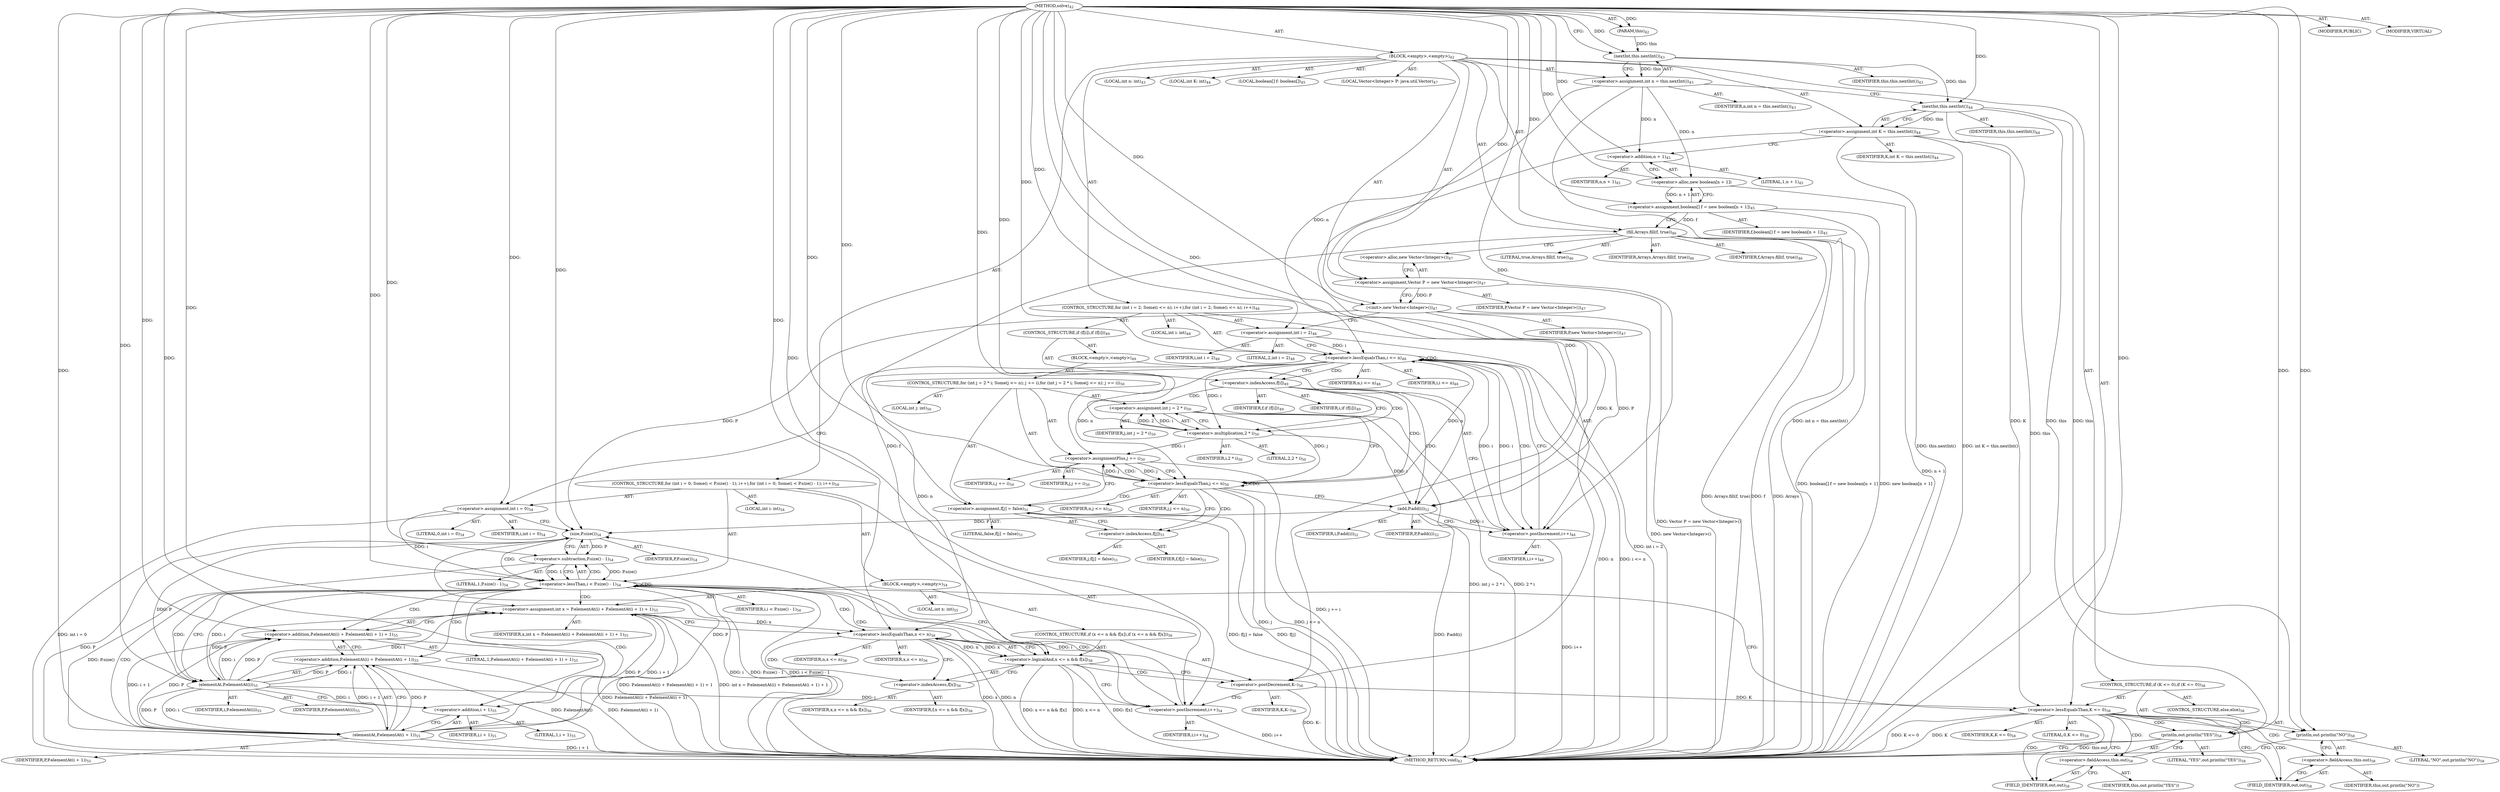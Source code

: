 digraph "solve" {  
"168" [label = <(METHOD,solve)<SUB>42</SUB>> ]
"6" [label = <(PARAM,this)<SUB>42</SUB>> ]
"169" [label = <(BLOCK,&lt;empty&gt;,&lt;empty&gt;)<SUB>42</SUB>> ]
"170" [label = <(LOCAL,int n: int)<SUB>43</SUB>> ]
"171" [label = <(&lt;operator&gt;.assignment,int n = this.nextInt())<SUB>43</SUB>> ]
"172" [label = <(IDENTIFIER,n,int n = this.nextInt())<SUB>43</SUB>> ]
"173" [label = <(nextInt,this.nextInt())<SUB>43</SUB>> ]
"5" [label = <(IDENTIFIER,this,this.nextInt())<SUB>43</SUB>> ]
"174" [label = <(LOCAL,int K: int)<SUB>44</SUB>> ]
"175" [label = <(&lt;operator&gt;.assignment,int K = this.nextInt())<SUB>44</SUB>> ]
"176" [label = <(IDENTIFIER,K,int K = this.nextInt())<SUB>44</SUB>> ]
"177" [label = <(nextInt,this.nextInt())<SUB>44</SUB>> ]
"7" [label = <(IDENTIFIER,this,this.nextInt())<SUB>44</SUB>> ]
"178" [label = <(LOCAL,boolean[] f: boolean[])<SUB>45</SUB>> ]
"179" [label = <(&lt;operator&gt;.assignment,boolean[] f = new boolean[n + 1])<SUB>45</SUB>> ]
"180" [label = <(IDENTIFIER,f,boolean[] f = new boolean[n + 1])<SUB>45</SUB>> ]
"181" [label = <(&lt;operator&gt;.alloc,new boolean[n + 1])> ]
"182" [label = <(&lt;operator&gt;.addition,n + 1)<SUB>45</SUB>> ]
"183" [label = <(IDENTIFIER,n,n + 1)<SUB>45</SUB>> ]
"184" [label = <(LITERAL,1,n + 1)<SUB>45</SUB>> ]
"185" [label = <(fill,Arrays.fill(f, true))<SUB>46</SUB>> ]
"186" [label = <(IDENTIFIER,Arrays,Arrays.fill(f, true))<SUB>46</SUB>> ]
"187" [label = <(IDENTIFIER,f,Arrays.fill(f, true))<SUB>46</SUB>> ]
"188" [label = <(LITERAL,true,Arrays.fill(f, true))<SUB>46</SUB>> ]
"9" [label = <(LOCAL,Vector&lt;Integer&gt; P: java.util.Vector)<SUB>47</SUB>> ]
"189" [label = <(&lt;operator&gt;.assignment,Vector P = new Vector&lt;Integer&gt;())<SUB>47</SUB>> ]
"190" [label = <(IDENTIFIER,P,Vector P = new Vector&lt;Integer&gt;())<SUB>47</SUB>> ]
"191" [label = <(&lt;operator&gt;.alloc,new Vector&lt;Integer&gt;())<SUB>47</SUB>> ]
"192" [label = <(&lt;init&gt;,new Vector&lt;Integer&gt;())<SUB>47</SUB>> ]
"8" [label = <(IDENTIFIER,P,new Vector&lt;Integer&gt;())<SUB>47</SUB>> ]
"193" [label = <(CONTROL_STRUCTURE,for (int i = 2; Some(i &lt;= n); i++),for (int i = 2; Some(i &lt;= n); i++))<SUB>48</SUB>> ]
"194" [label = <(LOCAL,int i: int)<SUB>48</SUB>> ]
"195" [label = <(&lt;operator&gt;.assignment,int i = 2)<SUB>48</SUB>> ]
"196" [label = <(IDENTIFIER,i,int i = 2)<SUB>48</SUB>> ]
"197" [label = <(LITERAL,2,int i = 2)<SUB>48</SUB>> ]
"198" [label = <(&lt;operator&gt;.lessEqualsThan,i &lt;= n)<SUB>48</SUB>> ]
"199" [label = <(IDENTIFIER,i,i &lt;= n)<SUB>48</SUB>> ]
"200" [label = <(IDENTIFIER,n,i &lt;= n)<SUB>48</SUB>> ]
"201" [label = <(&lt;operator&gt;.postIncrement,i++)<SUB>48</SUB>> ]
"202" [label = <(IDENTIFIER,i,i++)<SUB>48</SUB>> ]
"203" [label = <(CONTROL_STRUCTURE,if (f[i]),if (f[i]))<SUB>49</SUB>> ]
"204" [label = <(&lt;operator&gt;.indexAccess,f[i])<SUB>49</SUB>> ]
"205" [label = <(IDENTIFIER,f,if (f[i]))<SUB>49</SUB>> ]
"206" [label = <(IDENTIFIER,i,if (f[i]))<SUB>49</SUB>> ]
"207" [label = <(BLOCK,&lt;empty&gt;,&lt;empty&gt;)<SUB>49</SUB>> ]
"208" [label = <(CONTROL_STRUCTURE,for (int j = 2 * i; Some(j &lt;= n); j += i),for (int j = 2 * i; Some(j &lt;= n); j += i))<SUB>50</SUB>> ]
"209" [label = <(LOCAL,int j: int)<SUB>50</SUB>> ]
"210" [label = <(&lt;operator&gt;.assignment,int j = 2 * i)<SUB>50</SUB>> ]
"211" [label = <(IDENTIFIER,j,int j = 2 * i)<SUB>50</SUB>> ]
"212" [label = <(&lt;operator&gt;.multiplication,2 * i)<SUB>50</SUB>> ]
"213" [label = <(LITERAL,2,2 * i)<SUB>50</SUB>> ]
"214" [label = <(IDENTIFIER,i,2 * i)<SUB>50</SUB>> ]
"215" [label = <(&lt;operator&gt;.lessEqualsThan,j &lt;= n)<SUB>50</SUB>> ]
"216" [label = <(IDENTIFIER,j,j &lt;= n)<SUB>50</SUB>> ]
"217" [label = <(IDENTIFIER,n,j &lt;= n)<SUB>50</SUB>> ]
"218" [label = <(&lt;operator&gt;.assignmentPlus,j += i)<SUB>50</SUB>> ]
"219" [label = <(IDENTIFIER,j,j += i)<SUB>50</SUB>> ]
"220" [label = <(IDENTIFIER,i,j += i)<SUB>50</SUB>> ]
"221" [label = <(&lt;operator&gt;.assignment,f[j] = false)<SUB>51</SUB>> ]
"222" [label = <(&lt;operator&gt;.indexAccess,f[j])<SUB>51</SUB>> ]
"223" [label = <(IDENTIFIER,f,f[j] = false)<SUB>51</SUB>> ]
"224" [label = <(IDENTIFIER,j,f[j] = false)<SUB>51</SUB>> ]
"225" [label = <(LITERAL,false,f[j] = false)<SUB>51</SUB>> ]
"226" [label = <(add,P.add(i))<SUB>52</SUB>> ]
"227" [label = <(IDENTIFIER,P,P.add(i))<SUB>52</SUB>> ]
"228" [label = <(IDENTIFIER,i,P.add(i))<SUB>52</SUB>> ]
"229" [label = <(CONTROL_STRUCTURE,for (int i = 0; Some(i &lt; P.size() - 1); i++),for (int i = 0; Some(i &lt; P.size() - 1); i++))<SUB>54</SUB>> ]
"230" [label = <(LOCAL,int i: int)<SUB>54</SUB>> ]
"231" [label = <(&lt;operator&gt;.assignment,int i = 0)<SUB>54</SUB>> ]
"232" [label = <(IDENTIFIER,i,int i = 0)<SUB>54</SUB>> ]
"233" [label = <(LITERAL,0,int i = 0)<SUB>54</SUB>> ]
"234" [label = <(&lt;operator&gt;.lessThan,i &lt; P.size() - 1)<SUB>54</SUB>> ]
"235" [label = <(IDENTIFIER,i,i &lt; P.size() - 1)<SUB>54</SUB>> ]
"236" [label = <(&lt;operator&gt;.subtraction,P.size() - 1)<SUB>54</SUB>> ]
"237" [label = <(size,P.size())<SUB>54</SUB>> ]
"238" [label = <(IDENTIFIER,P,P.size())<SUB>54</SUB>> ]
"239" [label = <(LITERAL,1,P.size() - 1)<SUB>54</SUB>> ]
"240" [label = <(&lt;operator&gt;.postIncrement,i++)<SUB>54</SUB>> ]
"241" [label = <(IDENTIFIER,i,i++)<SUB>54</SUB>> ]
"242" [label = <(BLOCK,&lt;empty&gt;,&lt;empty&gt;)<SUB>54</SUB>> ]
"243" [label = <(LOCAL,int x: int)<SUB>55</SUB>> ]
"244" [label = <(&lt;operator&gt;.assignment,int x = P.elementAt(i) + P.elementAt(i + 1) + 1)<SUB>55</SUB>> ]
"245" [label = <(IDENTIFIER,x,int x = P.elementAt(i) + P.elementAt(i + 1) + 1)<SUB>55</SUB>> ]
"246" [label = <(&lt;operator&gt;.addition,P.elementAt(i) + P.elementAt(i + 1) + 1)<SUB>55</SUB>> ]
"247" [label = <(&lt;operator&gt;.addition,P.elementAt(i) + P.elementAt(i + 1))<SUB>55</SUB>> ]
"248" [label = <(elementAt,P.elementAt(i))<SUB>55</SUB>> ]
"249" [label = <(IDENTIFIER,P,P.elementAt(i))<SUB>55</SUB>> ]
"250" [label = <(IDENTIFIER,i,P.elementAt(i))<SUB>55</SUB>> ]
"251" [label = <(elementAt,P.elementAt(i + 1))<SUB>55</SUB>> ]
"252" [label = <(IDENTIFIER,P,P.elementAt(i + 1))<SUB>55</SUB>> ]
"253" [label = <(&lt;operator&gt;.addition,i + 1)<SUB>55</SUB>> ]
"254" [label = <(IDENTIFIER,i,i + 1)<SUB>55</SUB>> ]
"255" [label = <(LITERAL,1,i + 1)<SUB>55</SUB>> ]
"256" [label = <(LITERAL,1,P.elementAt(i) + P.elementAt(i + 1) + 1)<SUB>55</SUB>> ]
"257" [label = <(CONTROL_STRUCTURE,if (x &lt;= n &amp;&amp; f[x]),if (x &lt;= n &amp;&amp; f[x]))<SUB>56</SUB>> ]
"258" [label = <(&lt;operator&gt;.logicalAnd,x &lt;= n &amp;&amp; f[x])<SUB>56</SUB>> ]
"259" [label = <(&lt;operator&gt;.lessEqualsThan,x &lt;= n)<SUB>56</SUB>> ]
"260" [label = <(IDENTIFIER,x,x &lt;= n)<SUB>56</SUB>> ]
"261" [label = <(IDENTIFIER,n,x &lt;= n)<SUB>56</SUB>> ]
"262" [label = <(&lt;operator&gt;.indexAccess,f[x])<SUB>56</SUB>> ]
"263" [label = <(IDENTIFIER,f,x &lt;= n &amp;&amp; f[x])<SUB>56</SUB>> ]
"264" [label = <(IDENTIFIER,x,x &lt;= n &amp;&amp; f[x])<SUB>56</SUB>> ]
"265" [label = <(&lt;operator&gt;.postDecrement,K--)<SUB>56</SUB>> ]
"266" [label = <(IDENTIFIER,K,K--)<SUB>56</SUB>> ]
"267" [label = <(CONTROL_STRUCTURE,if (K &lt;= 0),if (K &lt;= 0))<SUB>58</SUB>> ]
"268" [label = <(&lt;operator&gt;.lessEqualsThan,K &lt;= 0)<SUB>58</SUB>> ]
"269" [label = <(IDENTIFIER,K,K &lt;= 0)<SUB>58</SUB>> ]
"270" [label = <(LITERAL,0,K &lt;= 0)<SUB>58</SUB>> ]
"271" [label = <(println,out.println(&quot;YES&quot;))<SUB>58</SUB>> ]
"272" [label = <(&lt;operator&gt;.fieldAccess,this.out)<SUB>58</SUB>> ]
"273" [label = <(IDENTIFIER,this,out.println(&quot;YES&quot;))> ]
"274" [label = <(FIELD_IDENTIFIER,out,out)<SUB>58</SUB>> ]
"275" [label = <(LITERAL,&quot;YES&quot;,out.println(&quot;YES&quot;))<SUB>58</SUB>> ]
"276" [label = <(CONTROL_STRUCTURE,else,else)<SUB>58</SUB>> ]
"277" [label = <(println,out.println(&quot;NO&quot;))<SUB>58</SUB>> ]
"278" [label = <(&lt;operator&gt;.fieldAccess,this.out)<SUB>58</SUB>> ]
"279" [label = <(IDENTIFIER,this,out.println(&quot;NO&quot;))> ]
"280" [label = <(FIELD_IDENTIFIER,out,out)<SUB>58</SUB>> ]
"281" [label = <(LITERAL,&quot;NO&quot;,out.println(&quot;NO&quot;))<SUB>58</SUB>> ]
"282" [label = <(MODIFIER,PUBLIC)> ]
"283" [label = <(MODIFIER,VIRTUAL)> ]
"284" [label = <(METHOD_RETURN,void)<SUB>42</SUB>> ]
  "168" -> "6"  [ label = "AST: "] 
  "168" -> "169"  [ label = "AST: "] 
  "168" -> "282"  [ label = "AST: "] 
  "168" -> "283"  [ label = "AST: "] 
  "168" -> "284"  [ label = "AST: "] 
  "169" -> "170"  [ label = "AST: "] 
  "169" -> "171"  [ label = "AST: "] 
  "169" -> "174"  [ label = "AST: "] 
  "169" -> "175"  [ label = "AST: "] 
  "169" -> "178"  [ label = "AST: "] 
  "169" -> "179"  [ label = "AST: "] 
  "169" -> "185"  [ label = "AST: "] 
  "169" -> "9"  [ label = "AST: "] 
  "169" -> "189"  [ label = "AST: "] 
  "169" -> "192"  [ label = "AST: "] 
  "169" -> "193"  [ label = "AST: "] 
  "169" -> "229"  [ label = "AST: "] 
  "169" -> "267"  [ label = "AST: "] 
  "171" -> "172"  [ label = "AST: "] 
  "171" -> "173"  [ label = "AST: "] 
  "173" -> "5"  [ label = "AST: "] 
  "175" -> "176"  [ label = "AST: "] 
  "175" -> "177"  [ label = "AST: "] 
  "177" -> "7"  [ label = "AST: "] 
  "179" -> "180"  [ label = "AST: "] 
  "179" -> "181"  [ label = "AST: "] 
  "181" -> "182"  [ label = "AST: "] 
  "182" -> "183"  [ label = "AST: "] 
  "182" -> "184"  [ label = "AST: "] 
  "185" -> "186"  [ label = "AST: "] 
  "185" -> "187"  [ label = "AST: "] 
  "185" -> "188"  [ label = "AST: "] 
  "189" -> "190"  [ label = "AST: "] 
  "189" -> "191"  [ label = "AST: "] 
  "192" -> "8"  [ label = "AST: "] 
  "193" -> "194"  [ label = "AST: "] 
  "193" -> "195"  [ label = "AST: "] 
  "193" -> "198"  [ label = "AST: "] 
  "193" -> "201"  [ label = "AST: "] 
  "193" -> "203"  [ label = "AST: "] 
  "195" -> "196"  [ label = "AST: "] 
  "195" -> "197"  [ label = "AST: "] 
  "198" -> "199"  [ label = "AST: "] 
  "198" -> "200"  [ label = "AST: "] 
  "201" -> "202"  [ label = "AST: "] 
  "203" -> "204"  [ label = "AST: "] 
  "203" -> "207"  [ label = "AST: "] 
  "204" -> "205"  [ label = "AST: "] 
  "204" -> "206"  [ label = "AST: "] 
  "207" -> "208"  [ label = "AST: "] 
  "207" -> "226"  [ label = "AST: "] 
  "208" -> "209"  [ label = "AST: "] 
  "208" -> "210"  [ label = "AST: "] 
  "208" -> "215"  [ label = "AST: "] 
  "208" -> "218"  [ label = "AST: "] 
  "208" -> "221"  [ label = "AST: "] 
  "210" -> "211"  [ label = "AST: "] 
  "210" -> "212"  [ label = "AST: "] 
  "212" -> "213"  [ label = "AST: "] 
  "212" -> "214"  [ label = "AST: "] 
  "215" -> "216"  [ label = "AST: "] 
  "215" -> "217"  [ label = "AST: "] 
  "218" -> "219"  [ label = "AST: "] 
  "218" -> "220"  [ label = "AST: "] 
  "221" -> "222"  [ label = "AST: "] 
  "221" -> "225"  [ label = "AST: "] 
  "222" -> "223"  [ label = "AST: "] 
  "222" -> "224"  [ label = "AST: "] 
  "226" -> "227"  [ label = "AST: "] 
  "226" -> "228"  [ label = "AST: "] 
  "229" -> "230"  [ label = "AST: "] 
  "229" -> "231"  [ label = "AST: "] 
  "229" -> "234"  [ label = "AST: "] 
  "229" -> "240"  [ label = "AST: "] 
  "229" -> "242"  [ label = "AST: "] 
  "231" -> "232"  [ label = "AST: "] 
  "231" -> "233"  [ label = "AST: "] 
  "234" -> "235"  [ label = "AST: "] 
  "234" -> "236"  [ label = "AST: "] 
  "236" -> "237"  [ label = "AST: "] 
  "236" -> "239"  [ label = "AST: "] 
  "237" -> "238"  [ label = "AST: "] 
  "240" -> "241"  [ label = "AST: "] 
  "242" -> "243"  [ label = "AST: "] 
  "242" -> "244"  [ label = "AST: "] 
  "242" -> "257"  [ label = "AST: "] 
  "244" -> "245"  [ label = "AST: "] 
  "244" -> "246"  [ label = "AST: "] 
  "246" -> "247"  [ label = "AST: "] 
  "246" -> "256"  [ label = "AST: "] 
  "247" -> "248"  [ label = "AST: "] 
  "247" -> "251"  [ label = "AST: "] 
  "248" -> "249"  [ label = "AST: "] 
  "248" -> "250"  [ label = "AST: "] 
  "251" -> "252"  [ label = "AST: "] 
  "251" -> "253"  [ label = "AST: "] 
  "253" -> "254"  [ label = "AST: "] 
  "253" -> "255"  [ label = "AST: "] 
  "257" -> "258"  [ label = "AST: "] 
  "257" -> "265"  [ label = "AST: "] 
  "258" -> "259"  [ label = "AST: "] 
  "258" -> "262"  [ label = "AST: "] 
  "259" -> "260"  [ label = "AST: "] 
  "259" -> "261"  [ label = "AST: "] 
  "262" -> "263"  [ label = "AST: "] 
  "262" -> "264"  [ label = "AST: "] 
  "265" -> "266"  [ label = "AST: "] 
  "267" -> "268"  [ label = "AST: "] 
  "267" -> "271"  [ label = "AST: "] 
  "267" -> "276"  [ label = "AST: "] 
  "268" -> "269"  [ label = "AST: "] 
  "268" -> "270"  [ label = "AST: "] 
  "271" -> "272"  [ label = "AST: "] 
  "271" -> "275"  [ label = "AST: "] 
  "272" -> "273"  [ label = "AST: "] 
  "272" -> "274"  [ label = "AST: "] 
  "276" -> "277"  [ label = "AST: "] 
  "277" -> "278"  [ label = "AST: "] 
  "277" -> "281"  [ label = "AST: "] 
  "278" -> "279"  [ label = "AST: "] 
  "278" -> "280"  [ label = "AST: "] 
  "171" -> "177"  [ label = "CFG: "] 
  "175" -> "182"  [ label = "CFG: "] 
  "179" -> "185"  [ label = "CFG: "] 
  "185" -> "191"  [ label = "CFG: "] 
  "189" -> "192"  [ label = "CFG: "] 
  "192" -> "195"  [ label = "CFG: "] 
  "173" -> "171"  [ label = "CFG: "] 
  "177" -> "175"  [ label = "CFG: "] 
  "181" -> "179"  [ label = "CFG: "] 
  "191" -> "189"  [ label = "CFG: "] 
  "195" -> "198"  [ label = "CFG: "] 
  "198" -> "204"  [ label = "CFG: "] 
  "198" -> "231"  [ label = "CFG: "] 
  "201" -> "198"  [ label = "CFG: "] 
  "231" -> "237"  [ label = "CFG: "] 
  "234" -> "248"  [ label = "CFG: "] 
  "234" -> "268"  [ label = "CFG: "] 
  "240" -> "237"  [ label = "CFG: "] 
  "268" -> "274"  [ label = "CFG: "] 
  "268" -> "280"  [ label = "CFG: "] 
  "271" -> "284"  [ label = "CFG: "] 
  "182" -> "181"  [ label = "CFG: "] 
  "204" -> "212"  [ label = "CFG: "] 
  "204" -> "201"  [ label = "CFG: "] 
  "236" -> "234"  [ label = "CFG: "] 
  "244" -> "259"  [ label = "CFG: "] 
  "272" -> "271"  [ label = "CFG: "] 
  "277" -> "284"  [ label = "CFG: "] 
  "226" -> "201"  [ label = "CFG: "] 
  "237" -> "236"  [ label = "CFG: "] 
  "246" -> "244"  [ label = "CFG: "] 
  "258" -> "265"  [ label = "CFG: "] 
  "258" -> "240"  [ label = "CFG: "] 
  "265" -> "240"  [ label = "CFG: "] 
  "274" -> "272"  [ label = "CFG: "] 
  "278" -> "277"  [ label = "CFG: "] 
  "210" -> "215"  [ label = "CFG: "] 
  "215" -> "222"  [ label = "CFG: "] 
  "215" -> "226"  [ label = "CFG: "] 
  "218" -> "215"  [ label = "CFG: "] 
  "221" -> "218"  [ label = "CFG: "] 
  "247" -> "246"  [ label = "CFG: "] 
  "259" -> "258"  [ label = "CFG: "] 
  "259" -> "262"  [ label = "CFG: "] 
  "262" -> "258"  [ label = "CFG: "] 
  "280" -> "278"  [ label = "CFG: "] 
  "212" -> "210"  [ label = "CFG: "] 
  "222" -> "221"  [ label = "CFG: "] 
  "248" -> "253"  [ label = "CFG: "] 
  "251" -> "247"  [ label = "CFG: "] 
  "253" -> "251"  [ label = "CFG: "] 
  "168" -> "173"  [ label = "CFG: "] 
  "171" -> "284"  [ label = "DDG: int n = this.nextInt()"] 
  "177" -> "284"  [ label = "DDG: this"] 
  "175" -> "284"  [ label = "DDG: this.nextInt()"] 
  "175" -> "284"  [ label = "DDG: int K = this.nextInt()"] 
  "181" -> "284"  [ label = "DDG: n + 1"] 
  "179" -> "284"  [ label = "DDG: new boolean[n + 1]"] 
  "179" -> "284"  [ label = "DDG: boolean[] f = new boolean[n + 1]"] 
  "185" -> "284"  [ label = "DDG: f"] 
  "185" -> "284"  [ label = "DDG: Arrays.fill(f, true)"] 
  "189" -> "284"  [ label = "DDG: Vector P = new Vector&lt;Integer&gt;()"] 
  "192" -> "284"  [ label = "DDG: new Vector&lt;Integer&gt;()"] 
  "195" -> "284"  [ label = "DDG: int i = 2"] 
  "198" -> "284"  [ label = "DDG: n"] 
  "198" -> "284"  [ label = "DDG: i &lt;= n"] 
  "231" -> "284"  [ label = "DDG: int i = 0"] 
  "234" -> "284"  [ label = "DDG: i"] 
  "237" -> "284"  [ label = "DDG: P"] 
  "236" -> "284"  [ label = "DDG: P.size()"] 
  "234" -> "284"  [ label = "DDG: P.size() - 1"] 
  "234" -> "284"  [ label = "DDG: i &lt; P.size() - 1"] 
  "268" -> "284"  [ label = "DDG: K"] 
  "268" -> "284"  [ label = "DDG: K &lt;= 0"] 
  "271" -> "284"  [ label = "DDG: this.out"] 
  "247" -> "284"  [ label = "DDG: P.elementAt(i)"] 
  "251" -> "284"  [ label = "DDG: i + 1"] 
  "247" -> "284"  [ label = "DDG: P.elementAt(i + 1)"] 
  "246" -> "284"  [ label = "DDG: P.elementAt(i) + P.elementAt(i + 1)"] 
  "244" -> "284"  [ label = "DDG: P.elementAt(i) + P.elementAt(i + 1) + 1"] 
  "244" -> "284"  [ label = "DDG: int x = P.elementAt(i) + P.elementAt(i + 1) + 1"] 
  "259" -> "284"  [ label = "DDG: x"] 
  "259" -> "284"  [ label = "DDG: n"] 
  "258" -> "284"  [ label = "DDG: x &lt;= n"] 
  "258" -> "284"  [ label = "DDG: f[x]"] 
  "258" -> "284"  [ label = "DDG: x &lt;= n &amp;&amp; f[x]"] 
  "265" -> "284"  [ label = "DDG: K--"] 
  "240" -> "284"  [ label = "DDG: i++"] 
  "210" -> "284"  [ label = "DDG: 2 * i"] 
  "210" -> "284"  [ label = "DDG: int j = 2 * i"] 
  "215" -> "284"  [ label = "DDG: j"] 
  "215" -> "284"  [ label = "DDG: j &lt;= n"] 
  "226" -> "284"  [ label = "DDG: P.add(i)"] 
  "201" -> "284"  [ label = "DDG: i++"] 
  "221" -> "284"  [ label = "DDG: f[j]"] 
  "221" -> "284"  [ label = "DDG: f[j] = false"] 
  "218" -> "284"  [ label = "DDG: j += i"] 
  "185" -> "284"  [ label = "DDG: Arrays"] 
  "168" -> "6"  [ label = "DDG: "] 
  "173" -> "171"  [ label = "DDG: this"] 
  "177" -> "175"  [ label = "DDG: this"] 
  "181" -> "179"  [ label = "DDG: n + 1"] 
  "168" -> "189"  [ label = "DDG: "] 
  "168" -> "185"  [ label = "DDG: "] 
  "179" -> "185"  [ label = "DDG: f"] 
  "189" -> "192"  [ label = "DDG: P"] 
  "168" -> "192"  [ label = "DDG: "] 
  "168" -> "195"  [ label = "DDG: "] 
  "168" -> "231"  [ label = "DDG: "] 
  "6" -> "173"  [ label = "DDG: this"] 
  "168" -> "173"  [ label = "DDG: "] 
  "173" -> "177"  [ label = "DDG: this"] 
  "168" -> "177"  [ label = "DDG: "] 
  "171" -> "181"  [ label = "DDG: n"] 
  "168" -> "181"  [ label = "DDG: "] 
  "195" -> "198"  [ label = "DDG: i"] 
  "201" -> "198"  [ label = "DDG: i"] 
  "168" -> "198"  [ label = "DDG: "] 
  "215" -> "198"  [ label = "DDG: n"] 
  "171" -> "198"  [ label = "DDG: n"] 
  "198" -> "201"  [ label = "DDG: i"] 
  "226" -> "201"  [ label = "DDG: i"] 
  "168" -> "201"  [ label = "DDG: "] 
  "231" -> "234"  [ label = "DDG: i"] 
  "240" -> "234"  [ label = "DDG: i"] 
  "168" -> "234"  [ label = "DDG: "] 
  "236" -> "234"  [ label = "DDG: P.size()"] 
  "236" -> "234"  [ label = "DDG: 1"] 
  "168" -> "240"  [ label = "DDG: "] 
  "248" -> "240"  [ label = "DDG: i"] 
  "248" -> "244"  [ label = "DDG: P"] 
  "248" -> "244"  [ label = "DDG: i"] 
  "251" -> "244"  [ label = "DDG: P"] 
  "251" -> "244"  [ label = "DDG: i + 1"] 
  "168" -> "244"  [ label = "DDG: "] 
  "175" -> "268"  [ label = "DDG: K"] 
  "265" -> "268"  [ label = "DDG: K"] 
  "168" -> "268"  [ label = "DDG: "] 
  "177" -> "271"  [ label = "DDG: this"] 
  "168" -> "271"  [ label = "DDG: "] 
  "171" -> "182"  [ label = "DDG: n"] 
  "168" -> "182"  [ label = "DDG: "] 
  "237" -> "236"  [ label = "DDG: P"] 
  "168" -> "236"  [ label = "DDG: "] 
  "177" -> "277"  [ label = "DDG: this"] 
  "168" -> "277"  [ label = "DDG: "] 
  "212" -> "210"  [ label = "DDG: 2"] 
  "212" -> "210"  [ label = "DDG: i"] 
  "212" -> "218"  [ label = "DDG: i"] 
  "168" -> "218"  [ label = "DDG: "] 
  "168" -> "221"  [ label = "DDG: "] 
  "192" -> "226"  [ label = "DDG: P"] 
  "168" -> "226"  [ label = "DDG: "] 
  "212" -> "226"  [ label = "DDG: i"] 
  "192" -> "237"  [ label = "DDG: P"] 
  "251" -> "237"  [ label = "DDG: P"] 
  "226" -> "237"  [ label = "DDG: P"] 
  "168" -> "237"  [ label = "DDG: "] 
  "248" -> "246"  [ label = "DDG: P"] 
  "248" -> "246"  [ label = "DDG: i"] 
  "251" -> "246"  [ label = "DDG: P"] 
  "251" -> "246"  [ label = "DDG: i + 1"] 
  "168" -> "246"  [ label = "DDG: "] 
  "259" -> "258"  [ label = "DDG: x"] 
  "259" -> "258"  [ label = "DDG: n"] 
  "185" -> "258"  [ label = "DDG: f"] 
  "175" -> "265"  [ label = "DDG: K"] 
  "168" -> "265"  [ label = "DDG: "] 
  "210" -> "215"  [ label = "DDG: j"] 
  "218" -> "215"  [ label = "DDG: j"] 
  "168" -> "215"  [ label = "DDG: "] 
  "198" -> "215"  [ label = "DDG: n"] 
  "215" -> "218"  [ label = "DDG: j"] 
  "248" -> "247"  [ label = "DDG: P"] 
  "248" -> "247"  [ label = "DDG: i"] 
  "251" -> "247"  [ label = "DDG: P"] 
  "251" -> "247"  [ label = "DDG: i + 1"] 
  "244" -> "259"  [ label = "DDG: x"] 
  "168" -> "259"  [ label = "DDG: "] 
  "198" -> "259"  [ label = "DDG: n"] 
  "168" -> "212"  [ label = "DDG: "] 
  "198" -> "212"  [ label = "DDG: i"] 
  "237" -> "248"  [ label = "DDG: P"] 
  "168" -> "248"  [ label = "DDG: "] 
  "234" -> "248"  [ label = "DDG: i"] 
  "248" -> "251"  [ label = "DDG: P"] 
  "168" -> "251"  [ label = "DDG: "] 
  "248" -> "251"  [ label = "DDG: i"] 
  "248" -> "253"  [ label = "DDG: i"] 
  "168" -> "253"  [ label = "DDG: "] 
  "198" -> "198"  [ label = "CDG: "] 
  "198" -> "204"  [ label = "CDG: "] 
  "198" -> "201"  [ label = "CDG: "] 
  "234" -> "240"  [ label = "CDG: "] 
  "234" -> "244"  [ label = "CDG: "] 
  "234" -> "236"  [ label = "CDG: "] 
  "234" -> "237"  [ label = "CDG: "] 
  "234" -> "251"  [ label = "CDG: "] 
  "234" -> "247"  [ label = "CDG: "] 
  "234" -> "253"  [ label = "CDG: "] 
  "234" -> "234"  [ label = "CDG: "] 
  "234" -> "259"  [ label = "CDG: "] 
  "234" -> "246"  [ label = "CDG: "] 
  "234" -> "258"  [ label = "CDG: "] 
  "234" -> "248"  [ label = "CDG: "] 
  "268" -> "277"  [ label = "CDG: "] 
  "268" -> "272"  [ label = "CDG: "] 
  "268" -> "278"  [ label = "CDG: "] 
  "268" -> "280"  [ label = "CDG: "] 
  "268" -> "271"  [ label = "CDG: "] 
  "268" -> "274"  [ label = "CDG: "] 
  "204" -> "215"  [ label = "CDG: "] 
  "204" -> "210"  [ label = "CDG: "] 
  "204" -> "226"  [ label = "CDG: "] 
  "204" -> "212"  [ label = "CDG: "] 
  "258" -> "265"  [ label = "CDG: "] 
  "215" -> "215"  [ label = "CDG: "] 
  "215" -> "221"  [ label = "CDG: "] 
  "215" -> "222"  [ label = "CDG: "] 
  "215" -> "218"  [ label = "CDG: "] 
  "259" -> "262"  [ label = "CDG: "] 
}
